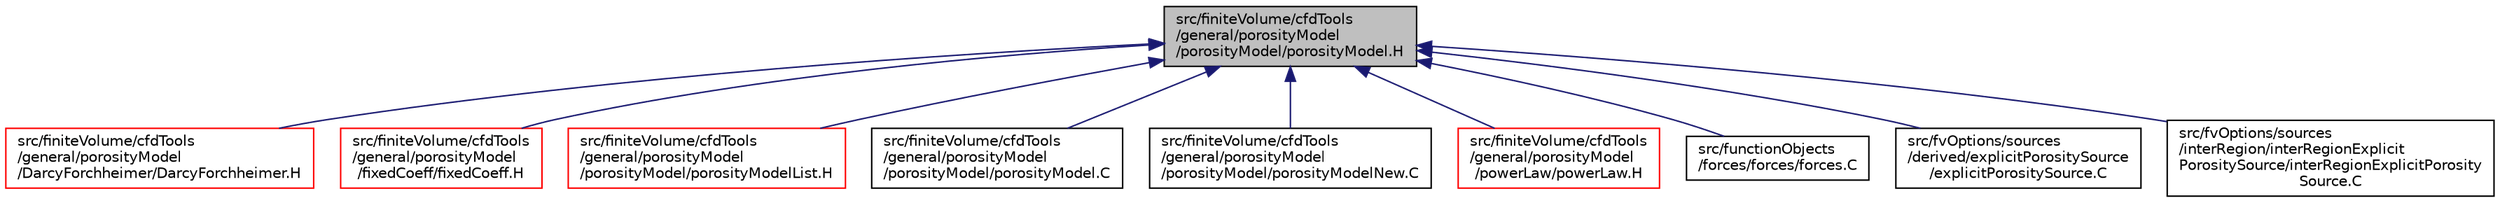 digraph "src/finiteVolume/cfdTools/general/porosityModel/porosityModel/porosityModel.H"
{
  bgcolor="transparent";
  edge [fontname="Helvetica",fontsize="10",labelfontname="Helvetica",labelfontsize="10"];
  node [fontname="Helvetica",fontsize="10",shape=record];
  Node289 [label="src/finiteVolume/cfdTools\l/general/porosityModel\l/porosityModel/porosityModel.H",height=0.2,width=0.4,color="black", fillcolor="grey75", style="filled", fontcolor="black"];
  Node289 -> Node290 [dir="back",color="midnightblue",fontsize="10",style="solid",fontname="Helvetica"];
  Node290 [label="src/finiteVolume/cfdTools\l/general/porosityModel\l/DarcyForchheimer/DarcyForchheimer.H",height=0.2,width=0.4,color="red",URL="$a01385.html"];
  Node289 -> Node292 [dir="back",color="midnightblue",fontsize="10",style="solid",fontname="Helvetica"];
  Node292 [label="src/finiteVolume/cfdTools\l/general/porosityModel\l/fixedCoeff/fixedCoeff.H",height=0.2,width=0.4,color="red",URL="$a01394.html"];
  Node289 -> Node294 [dir="back",color="midnightblue",fontsize="10",style="solid",fontname="Helvetica"];
  Node294 [label="src/finiteVolume/cfdTools\l/general/porosityModel\l/porosityModel/porosityModelList.H",height=0.2,width=0.4,color="red",URL="$a01415.html"];
  Node289 -> Node298 [dir="back",color="midnightblue",fontsize="10",style="solid",fontname="Helvetica"];
  Node298 [label="src/finiteVolume/cfdTools\l/general/porosityModel\l/porosityModel/porosityModel.C",height=0.2,width=0.4,color="black",URL="$a01403.html"];
  Node289 -> Node299 [dir="back",color="midnightblue",fontsize="10",style="solid",fontname="Helvetica"];
  Node299 [label="src/finiteVolume/cfdTools\l/general/porosityModel\l/porosityModel/porosityModelNew.C",height=0.2,width=0.4,color="black",URL="$a01418.html"];
  Node289 -> Node300 [dir="back",color="midnightblue",fontsize="10",style="solid",fontname="Helvetica"];
  Node300 [label="src/finiteVolume/cfdTools\l/general/porosityModel\l/powerLaw/powerLaw.H",height=0.2,width=0.4,color="red",URL="$a41636.html"];
  Node289 -> Node302 [dir="back",color="midnightblue",fontsize="10",style="solid",fontname="Helvetica"];
  Node302 [label="src/functionObjects\l/forces/forces/forces.C",height=0.2,width=0.4,color="black",URL="$a04901.html"];
  Node289 -> Node303 [dir="back",color="midnightblue",fontsize="10",style="solid",fontname="Helvetica"];
  Node303 [label="src/fvOptions/sources\l/derived/explicitPorositySource\l/explicitPorositySource.C",height=0.2,width=0.4,color="black",URL="$a05312.html"];
  Node289 -> Node304 [dir="back",color="midnightblue",fontsize="10",style="solid",fontname="Helvetica"];
  Node304 [label="src/fvOptions/sources\l/interRegion/interRegionExplicit\lPorositySource/interRegionExplicitPorosity\lSource.C",height=0.2,width=0.4,color="black",URL="$a05459.html"];
}
